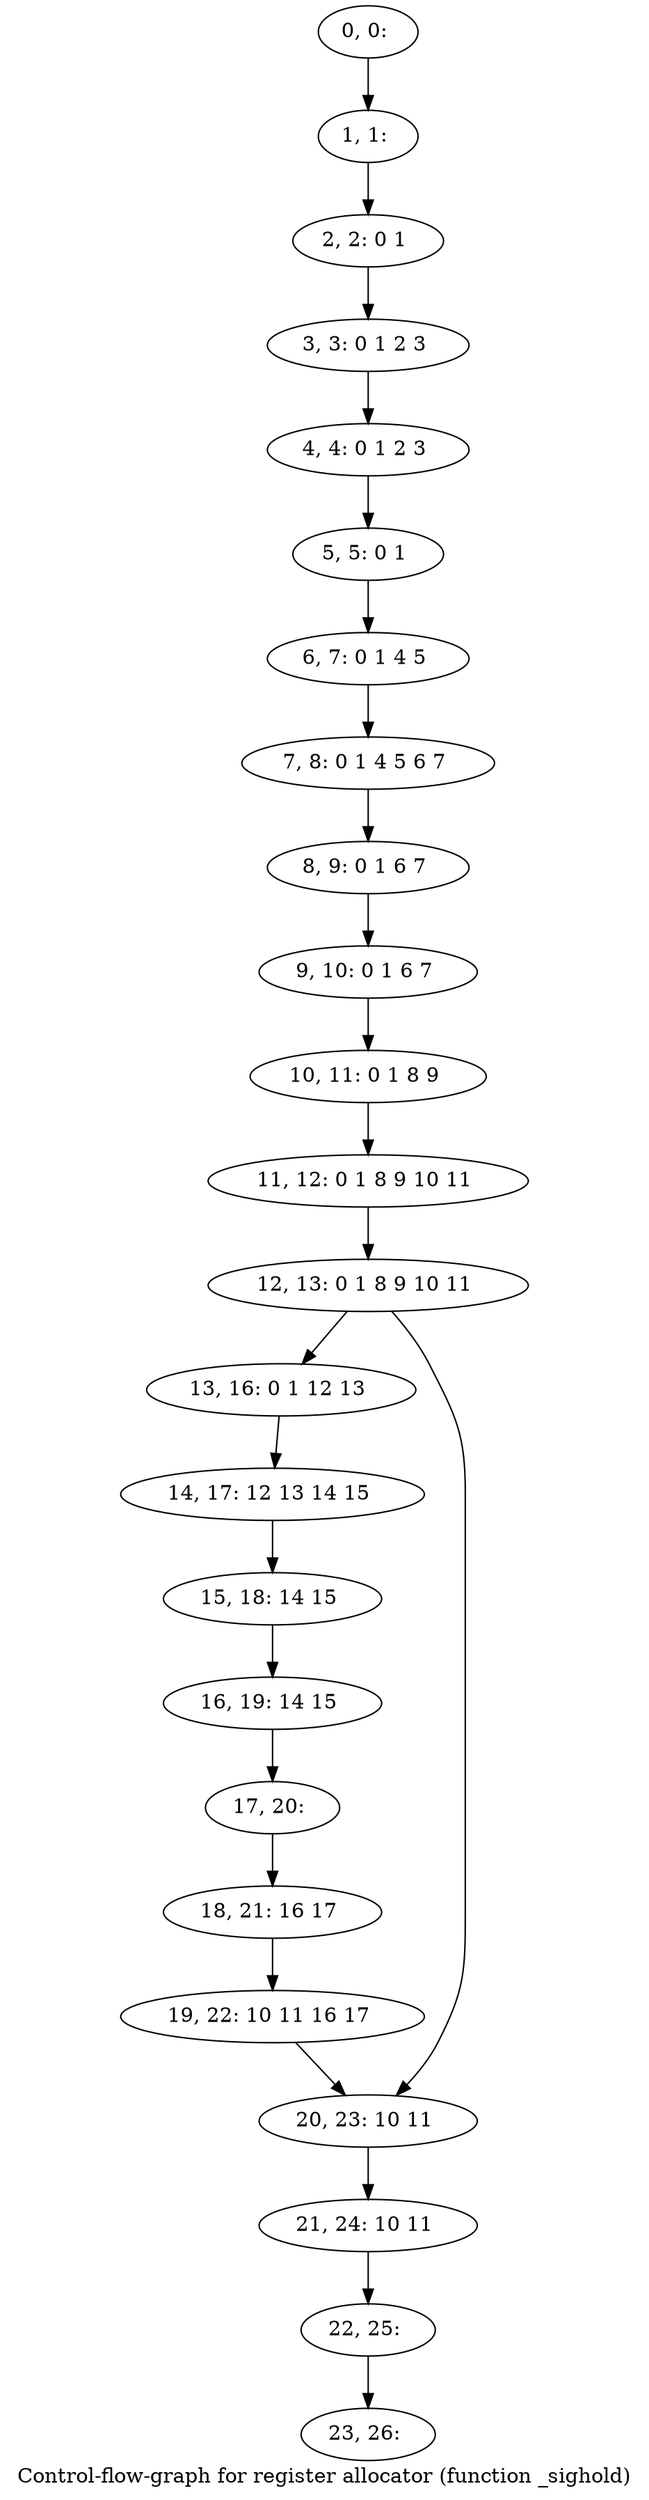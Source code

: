 digraph G {
graph [label="Control-flow-graph for register allocator (function _sighold)"]
0[label="0, 0: "];
1[label="1, 1: "];
2[label="2, 2: 0 1 "];
3[label="3, 3: 0 1 2 3 "];
4[label="4, 4: 0 1 2 3 "];
5[label="5, 5: 0 1 "];
6[label="6, 7: 0 1 4 5 "];
7[label="7, 8: 0 1 4 5 6 7 "];
8[label="8, 9: 0 1 6 7 "];
9[label="9, 10: 0 1 6 7 "];
10[label="10, 11: 0 1 8 9 "];
11[label="11, 12: 0 1 8 9 10 11 "];
12[label="12, 13: 0 1 8 9 10 11 "];
13[label="13, 16: 0 1 12 13 "];
14[label="14, 17: 12 13 14 15 "];
15[label="15, 18: 14 15 "];
16[label="16, 19: 14 15 "];
17[label="17, 20: "];
18[label="18, 21: 16 17 "];
19[label="19, 22: 10 11 16 17 "];
20[label="20, 23: 10 11 "];
21[label="21, 24: 10 11 "];
22[label="22, 25: "];
23[label="23, 26: "];
0->1 ;
1->2 ;
2->3 ;
3->4 ;
4->5 ;
5->6 ;
6->7 ;
7->8 ;
8->9 ;
9->10 ;
10->11 ;
11->12 ;
12->13 ;
12->20 ;
13->14 ;
14->15 ;
15->16 ;
16->17 ;
17->18 ;
18->19 ;
19->20 ;
20->21 ;
21->22 ;
22->23 ;
}
